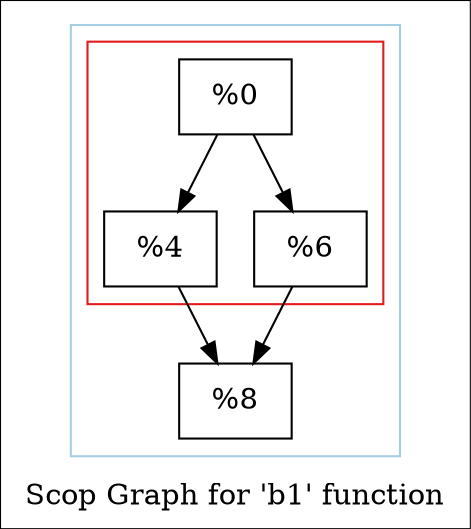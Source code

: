digraph "Scop Graph for 'b1' function" {
	label="Scop Graph for 'b1' function";

	Node0x1afb4e0 [shape=record,label="{%0}"];
	Node0x1afb4e0 -> Node0x1afb240;
	Node0x1afb4e0 -> Node0x1afafa0;
	Node0x1afb240 [shape=record,label="{%4}"];
	Node0x1afb240 -> Node0x1afc1d0;
	Node0x1afc1d0 [shape=record,label="{%8}"];
	Node0x1afafa0 [shape=record,label="{%6}"];
	Node0x1afafa0 -> Node0x1afc1d0;
	colorscheme = "paired12"
        subgraph cluster_0x1aceed0 {
          label = "";
          style = solid;
          color = 1
          subgraph cluster_0x1affc40 {
            label = "";
            style = solid;
            color = 6
            Node0x1afb4e0;
            Node0x1afb240;
            Node0x1afafa0;
          }
          Node0x1afc1d0;
        }
}

